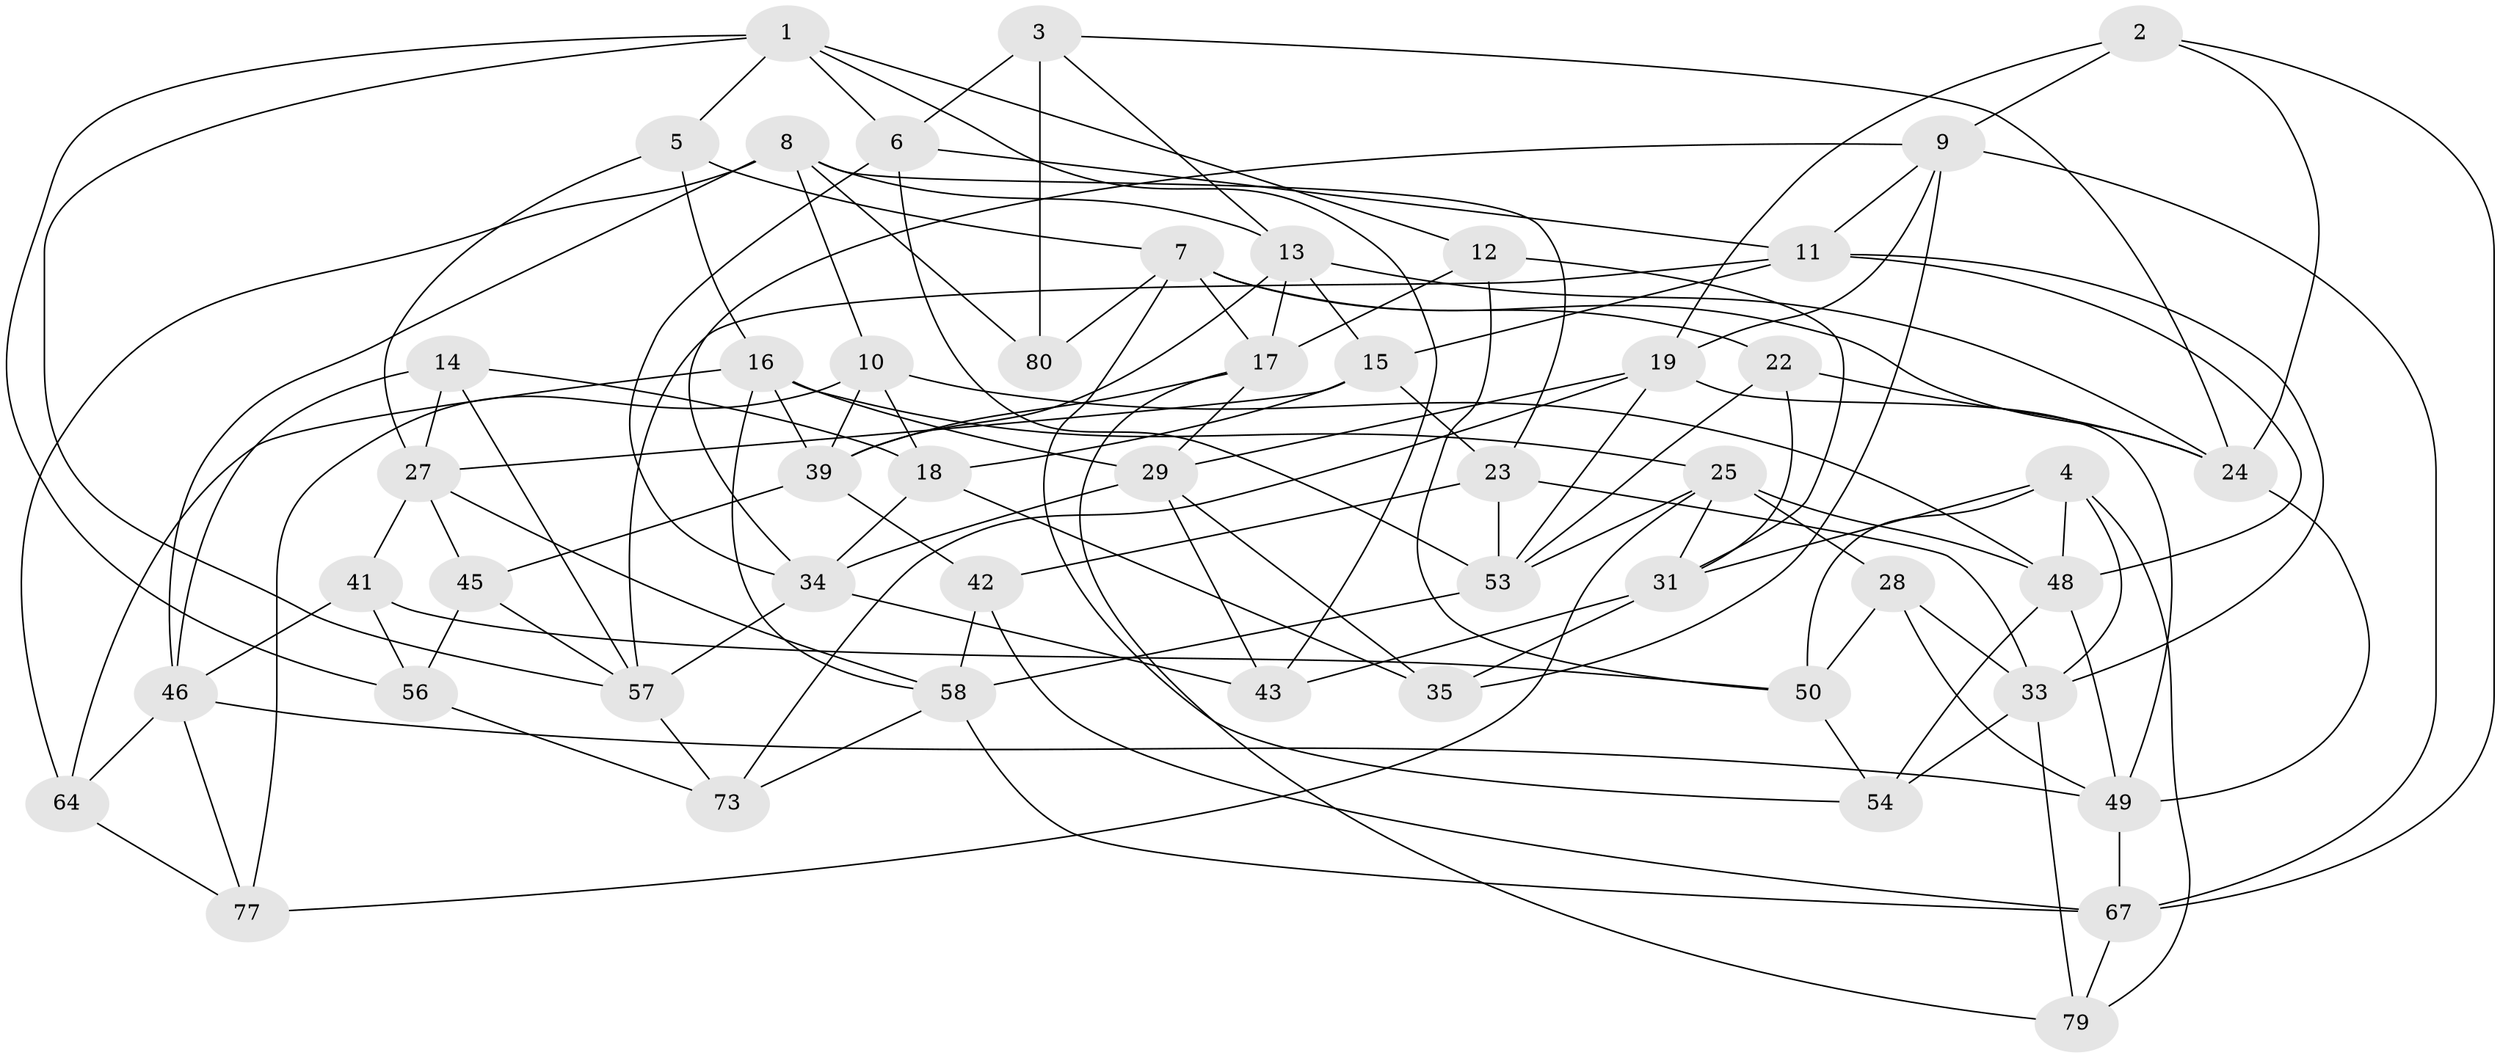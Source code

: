 // Generated by graph-tools (version 1.1) at 2025/24/03/03/25 07:24:23]
// undirected, 50 vertices, 127 edges
graph export_dot {
graph [start="1"]
  node [color=gray90,style=filled];
  1 [super="+26"];
  2;
  3 [super="+52"];
  4 [super="+59"];
  5;
  6 [super="+36"];
  7 [super="+20"];
  8 [super="+76"];
  9 [super="+82"];
  10 [super="+69"];
  11 [super="+66"];
  12;
  13 [super="+37"];
  14;
  15 [super="+51"];
  16 [super="+21"];
  17 [super="+32"];
  18 [super="+63"];
  19 [super="+30"];
  22;
  23 [super="+47"];
  24 [super="+38"];
  25 [super="+78"];
  27 [super="+75"];
  28;
  29 [super="+44"];
  31 [super="+60"];
  33 [super="+74"];
  34 [super="+40"];
  35;
  39 [super="+81"];
  41;
  42;
  43;
  45;
  46 [super="+65"];
  48 [super="+55"];
  49 [super="+71"];
  50 [super="+61"];
  53 [super="+62"];
  54;
  56;
  57 [super="+70"];
  58 [super="+68"];
  64;
  67 [super="+72"];
  73;
  77;
  79;
  80;
  1 -- 43;
  1 -- 56;
  1 -- 6;
  1 -- 12;
  1 -- 5;
  1 -- 57;
  2 -- 67;
  2 -- 9;
  2 -- 24;
  2 -- 19;
  3 -- 80 [weight=2];
  3 -- 6 [weight=2];
  3 -- 13;
  3 -- 24;
  4 -- 33;
  4 -- 50 [weight=2];
  4 -- 79;
  4 -- 48;
  4 -- 31;
  5 -- 27;
  5 -- 7;
  5 -- 16;
  6 -- 34;
  6 -- 53;
  6 -- 11;
  7 -- 80;
  7 -- 24;
  7 -- 17;
  7 -- 22;
  7 -- 54;
  8 -- 80;
  8 -- 46;
  8 -- 64;
  8 -- 13;
  8 -- 23;
  8 -- 10;
  9 -- 67;
  9 -- 35;
  9 -- 34;
  9 -- 11;
  9 -- 19;
  10 -- 39;
  10 -- 18 [weight=2];
  10 -- 48;
  10 -- 77;
  11 -- 57;
  11 -- 48;
  11 -- 33;
  11 -- 15;
  12 -- 17;
  12 -- 31;
  12 -- 50;
  13 -- 17;
  13 -- 24;
  13 -- 39;
  13 -- 15;
  14 -- 46;
  14 -- 18;
  14 -- 27;
  14 -- 57;
  15 -- 27;
  15 -- 23 [weight=2];
  15 -- 18;
  16 -- 64;
  16 -- 29;
  16 -- 25;
  16 -- 39;
  16 -- 58;
  17 -- 79;
  17 -- 29;
  17 -- 39;
  18 -- 35;
  18 -- 34;
  19 -- 73;
  19 -- 53;
  19 -- 29;
  19 -- 49;
  22 -- 24;
  22 -- 31;
  22 -- 53;
  23 -- 42;
  23 -- 53;
  23 -- 33;
  24 -- 49;
  25 -- 77;
  25 -- 31;
  25 -- 28;
  25 -- 53;
  25 -- 48;
  27 -- 45;
  27 -- 41;
  27 -- 58;
  28 -- 50;
  28 -- 33;
  28 -- 49;
  29 -- 34;
  29 -- 43;
  29 -- 35;
  31 -- 43;
  31 -- 35;
  33 -- 54;
  33 -- 79;
  34 -- 57;
  34 -- 43;
  39 -- 42;
  39 -- 45;
  41 -- 56;
  41 -- 46;
  41 -- 50;
  42 -- 67;
  42 -- 58;
  45 -- 56;
  45 -- 57;
  46 -- 64;
  46 -- 77;
  46 -- 49;
  48 -- 54;
  48 -- 49;
  49 -- 67;
  50 -- 54;
  53 -- 58;
  56 -- 73;
  57 -- 73;
  58 -- 73;
  58 -- 67;
  64 -- 77;
  67 -- 79;
}

